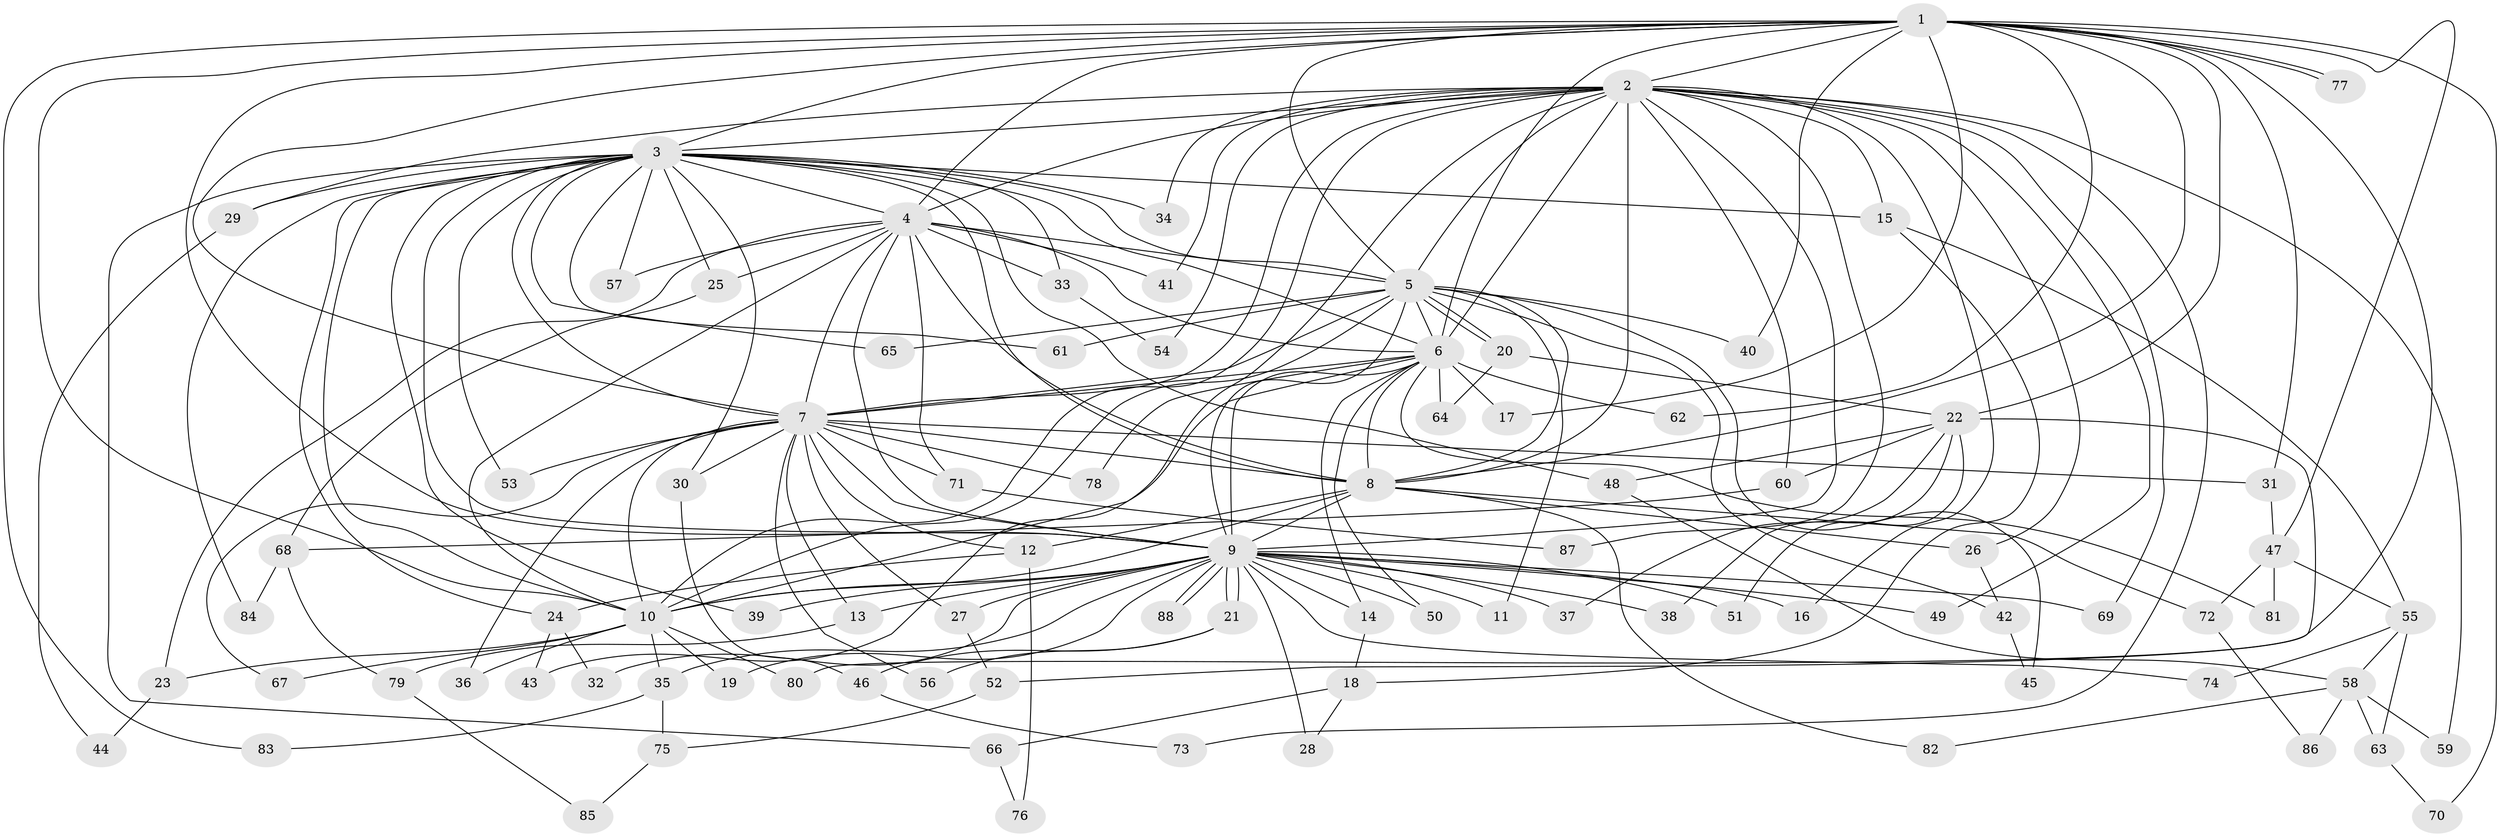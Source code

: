 // coarse degree distribution, {15: 0.07142857142857142, 11: 0.07142857142857142, 12: 0.03571428571428571, 8: 0.03571428571428571, 10: 0.03571428571428571, 16: 0.03571428571428571, 3: 0.10714285714285714, 5: 0.10714285714285714, 9: 0.03571428571428571, 7: 0.10714285714285714, 2: 0.17857142857142858, 4: 0.10714285714285714, 1: 0.07142857142857142}
// Generated by graph-tools (version 1.1) at 2025/49/03/04/25 22:49:47]
// undirected, 88 vertices, 201 edges
graph export_dot {
  node [color=gray90,style=filled];
  1;
  2;
  3;
  4;
  5;
  6;
  7;
  8;
  9;
  10;
  11;
  12;
  13;
  14;
  15;
  16;
  17;
  18;
  19;
  20;
  21;
  22;
  23;
  24;
  25;
  26;
  27;
  28;
  29;
  30;
  31;
  32;
  33;
  34;
  35;
  36;
  37;
  38;
  39;
  40;
  41;
  42;
  43;
  44;
  45;
  46;
  47;
  48;
  49;
  50;
  51;
  52;
  53;
  54;
  55;
  56;
  57;
  58;
  59;
  60;
  61;
  62;
  63;
  64;
  65;
  66;
  67;
  68;
  69;
  70;
  71;
  72;
  73;
  74;
  75;
  76;
  77;
  78;
  79;
  80;
  81;
  82;
  83;
  84;
  85;
  86;
  87;
  88;
  1 -- 2;
  1 -- 3;
  1 -- 4;
  1 -- 5;
  1 -- 6;
  1 -- 7;
  1 -- 8;
  1 -- 9;
  1 -- 10;
  1 -- 17;
  1 -- 22;
  1 -- 31;
  1 -- 40;
  1 -- 47;
  1 -- 62;
  1 -- 70;
  1 -- 77;
  1 -- 77;
  1 -- 80;
  1 -- 83;
  2 -- 3;
  2 -- 4;
  2 -- 5;
  2 -- 6;
  2 -- 7;
  2 -- 8;
  2 -- 9;
  2 -- 10;
  2 -- 15;
  2 -- 16;
  2 -- 26;
  2 -- 29;
  2 -- 34;
  2 -- 41;
  2 -- 43;
  2 -- 49;
  2 -- 54;
  2 -- 59;
  2 -- 60;
  2 -- 69;
  2 -- 73;
  2 -- 87;
  3 -- 4;
  3 -- 5;
  3 -- 6;
  3 -- 7;
  3 -- 8;
  3 -- 9;
  3 -- 10;
  3 -- 15;
  3 -- 24;
  3 -- 25;
  3 -- 29;
  3 -- 30;
  3 -- 33;
  3 -- 34;
  3 -- 39;
  3 -- 48;
  3 -- 53;
  3 -- 57;
  3 -- 61;
  3 -- 65;
  3 -- 66;
  3 -- 84;
  4 -- 5;
  4 -- 6;
  4 -- 7;
  4 -- 8;
  4 -- 9;
  4 -- 10;
  4 -- 23;
  4 -- 25;
  4 -- 33;
  4 -- 41;
  4 -- 57;
  4 -- 71;
  5 -- 6;
  5 -- 7;
  5 -- 8;
  5 -- 9;
  5 -- 10;
  5 -- 11;
  5 -- 20;
  5 -- 20;
  5 -- 40;
  5 -- 42;
  5 -- 45;
  5 -- 61;
  5 -- 65;
  6 -- 7;
  6 -- 8;
  6 -- 9;
  6 -- 10;
  6 -- 14;
  6 -- 17;
  6 -- 50;
  6 -- 62;
  6 -- 64;
  6 -- 78;
  6 -- 81;
  7 -- 8;
  7 -- 9;
  7 -- 10;
  7 -- 12;
  7 -- 13;
  7 -- 27;
  7 -- 30;
  7 -- 31;
  7 -- 36;
  7 -- 53;
  7 -- 56;
  7 -- 67;
  7 -- 71;
  7 -- 78;
  8 -- 9;
  8 -- 10;
  8 -- 12;
  8 -- 26;
  8 -- 72;
  8 -- 82;
  9 -- 10;
  9 -- 11;
  9 -- 13;
  9 -- 14;
  9 -- 16;
  9 -- 19;
  9 -- 21;
  9 -- 21;
  9 -- 27;
  9 -- 28;
  9 -- 32;
  9 -- 35;
  9 -- 37;
  9 -- 38;
  9 -- 39;
  9 -- 49;
  9 -- 50;
  9 -- 51;
  9 -- 69;
  9 -- 74;
  9 -- 88;
  9 -- 88;
  10 -- 19;
  10 -- 23;
  10 -- 35;
  10 -- 36;
  10 -- 67;
  10 -- 80;
  12 -- 24;
  12 -- 76;
  13 -- 79;
  14 -- 18;
  15 -- 18;
  15 -- 55;
  18 -- 28;
  18 -- 66;
  20 -- 22;
  20 -- 64;
  21 -- 46;
  21 -- 56;
  22 -- 37;
  22 -- 38;
  22 -- 48;
  22 -- 51;
  22 -- 52;
  22 -- 60;
  23 -- 44;
  24 -- 32;
  24 -- 43;
  25 -- 68;
  26 -- 42;
  27 -- 52;
  29 -- 44;
  30 -- 46;
  31 -- 47;
  33 -- 54;
  35 -- 75;
  35 -- 83;
  42 -- 45;
  46 -- 73;
  47 -- 55;
  47 -- 72;
  47 -- 81;
  48 -- 58;
  52 -- 75;
  55 -- 58;
  55 -- 63;
  55 -- 74;
  58 -- 59;
  58 -- 63;
  58 -- 82;
  58 -- 86;
  60 -- 68;
  63 -- 70;
  66 -- 76;
  68 -- 79;
  68 -- 84;
  71 -- 87;
  72 -- 86;
  75 -- 85;
  79 -- 85;
}
